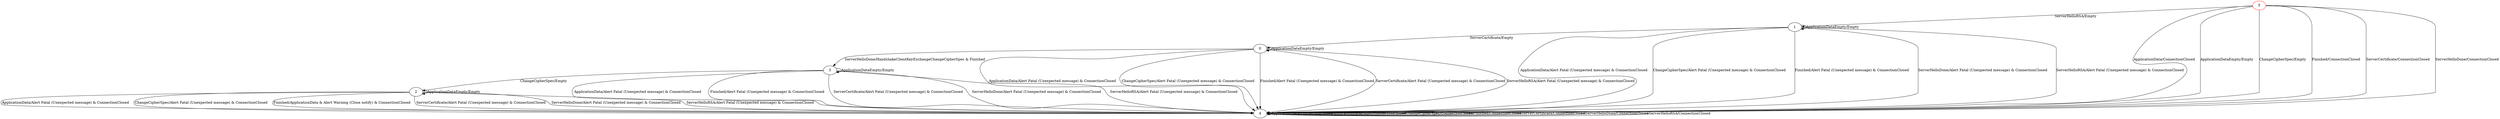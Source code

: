 digraph {
5 [color="red"]
0
1
2
3
4
5 -> 4 [label="ApplicationData/ConnectionClosed"]
5 -> 4 [label="ApplicationDataEmpty/Empty"]
5 -> 4 [label="ChangeCipherSpec/Empty"]
5 -> 4 [label="Finished/ConnectionClosed"]
5 -> 4 [label="ServerCertificate/ConnectionClosed"]
5 -> 4 [label="ServerHelloDone/ConnectionClosed"]
5 -> 1 [label="ServerHelloRSA/Empty"]
0 -> 4 [label="ApplicationData/Alert Fatal (Unexpected message) & ConnectionClosed"]
0 -> 0 [label="ApplicationDataEmpty/Empty"]
0 -> 4 [label="ChangeCipherSpec/Alert Fatal (Unexpected message) & ConnectionClosed"]
0 -> 4 [label="Finished/Alert Fatal (Unexpected message) & ConnectionClosed"]
0 -> 4 [label="ServerCertificate/Alert Fatal (Unexpected message) & ConnectionClosed"]
0 -> 3 [label="ServerHelloDone/HandshakeClientKeyExchangeChangeCipherSpec & Finished"]
0 -> 4 [label="ServerHelloRSA/Alert Fatal (Unexpected message) & ConnectionClosed"]
1 -> 4 [label="ApplicationData/Alert Fatal (Unexpected message) & ConnectionClosed"]
1 -> 1 [label="ApplicationDataEmpty/Empty"]
1 -> 4 [label="ChangeCipherSpec/Alert Fatal (Unexpected message) & ConnectionClosed"]
1 -> 4 [label="Finished/Alert Fatal (Unexpected message) & ConnectionClosed"]
1 -> 0 [label="ServerCertificate/Empty"]
1 -> 4 [label="ServerHelloDone/Alert Fatal (Unexpected message) & ConnectionClosed"]
1 -> 4 [label="ServerHelloRSA/Alert Fatal (Unexpected message) & ConnectionClosed"]
2 -> 4 [label="ApplicationData/Alert Fatal (Unexpected message) & ConnectionClosed"]
2 -> 2 [label="ApplicationDataEmpty/Empty"]
2 -> 4 [label="ChangeCipherSpec/Alert Fatal (Unexpected message) & ConnectionClosed"]
2 -> 4 [label="Finished/ApplicationData & Alert Warning (Close notify) & ConnectionClosed"]
2 -> 4 [label="ServerCertificate/Alert Fatal (Unexpected message) & ConnectionClosed"]
2 -> 4 [label="ServerHelloDone/Alert Fatal (Unexpected message) & ConnectionClosed"]
2 -> 4 [label="ServerHelloRSA/Alert Fatal (Unexpected message) & ConnectionClosed"]
3 -> 4 [label="ApplicationData/Alert Fatal (Unexpected message) & ConnectionClosed"]
3 -> 3 [label="ApplicationDataEmpty/Empty"]
3 -> 2 [label="ChangeCipherSpec/Empty"]
3 -> 4 [label="Finished/Alert Fatal (Unexpected message) & ConnectionClosed"]
3 -> 4 [label="ServerCertificate/Alert Fatal (Unexpected message) & ConnectionClosed"]
3 -> 4 [label="ServerHelloDone/Alert Fatal (Unexpected message) & ConnectionClosed"]
3 -> 4 [label="ServerHelloRSA/Alert Fatal (Unexpected message) & ConnectionClosed"]
4 -> 4 [label="ApplicationData/ConnectionClosed"]
4 -> 4 [label="ApplicationDataEmpty/ConnectionClosed"]
4 -> 4 [label="ChangeCipherSpec/ConnectionClosed"]
4 -> 4 [label="Finished/ConnectionClosed"]
4 -> 4 [label="ServerCertificate/ConnectionClosed"]
4 -> 4 [label="ServerHelloDone/ConnectionClosed"]
4 -> 4 [label="ServerHelloRSA/ConnectionClosed"]
}
